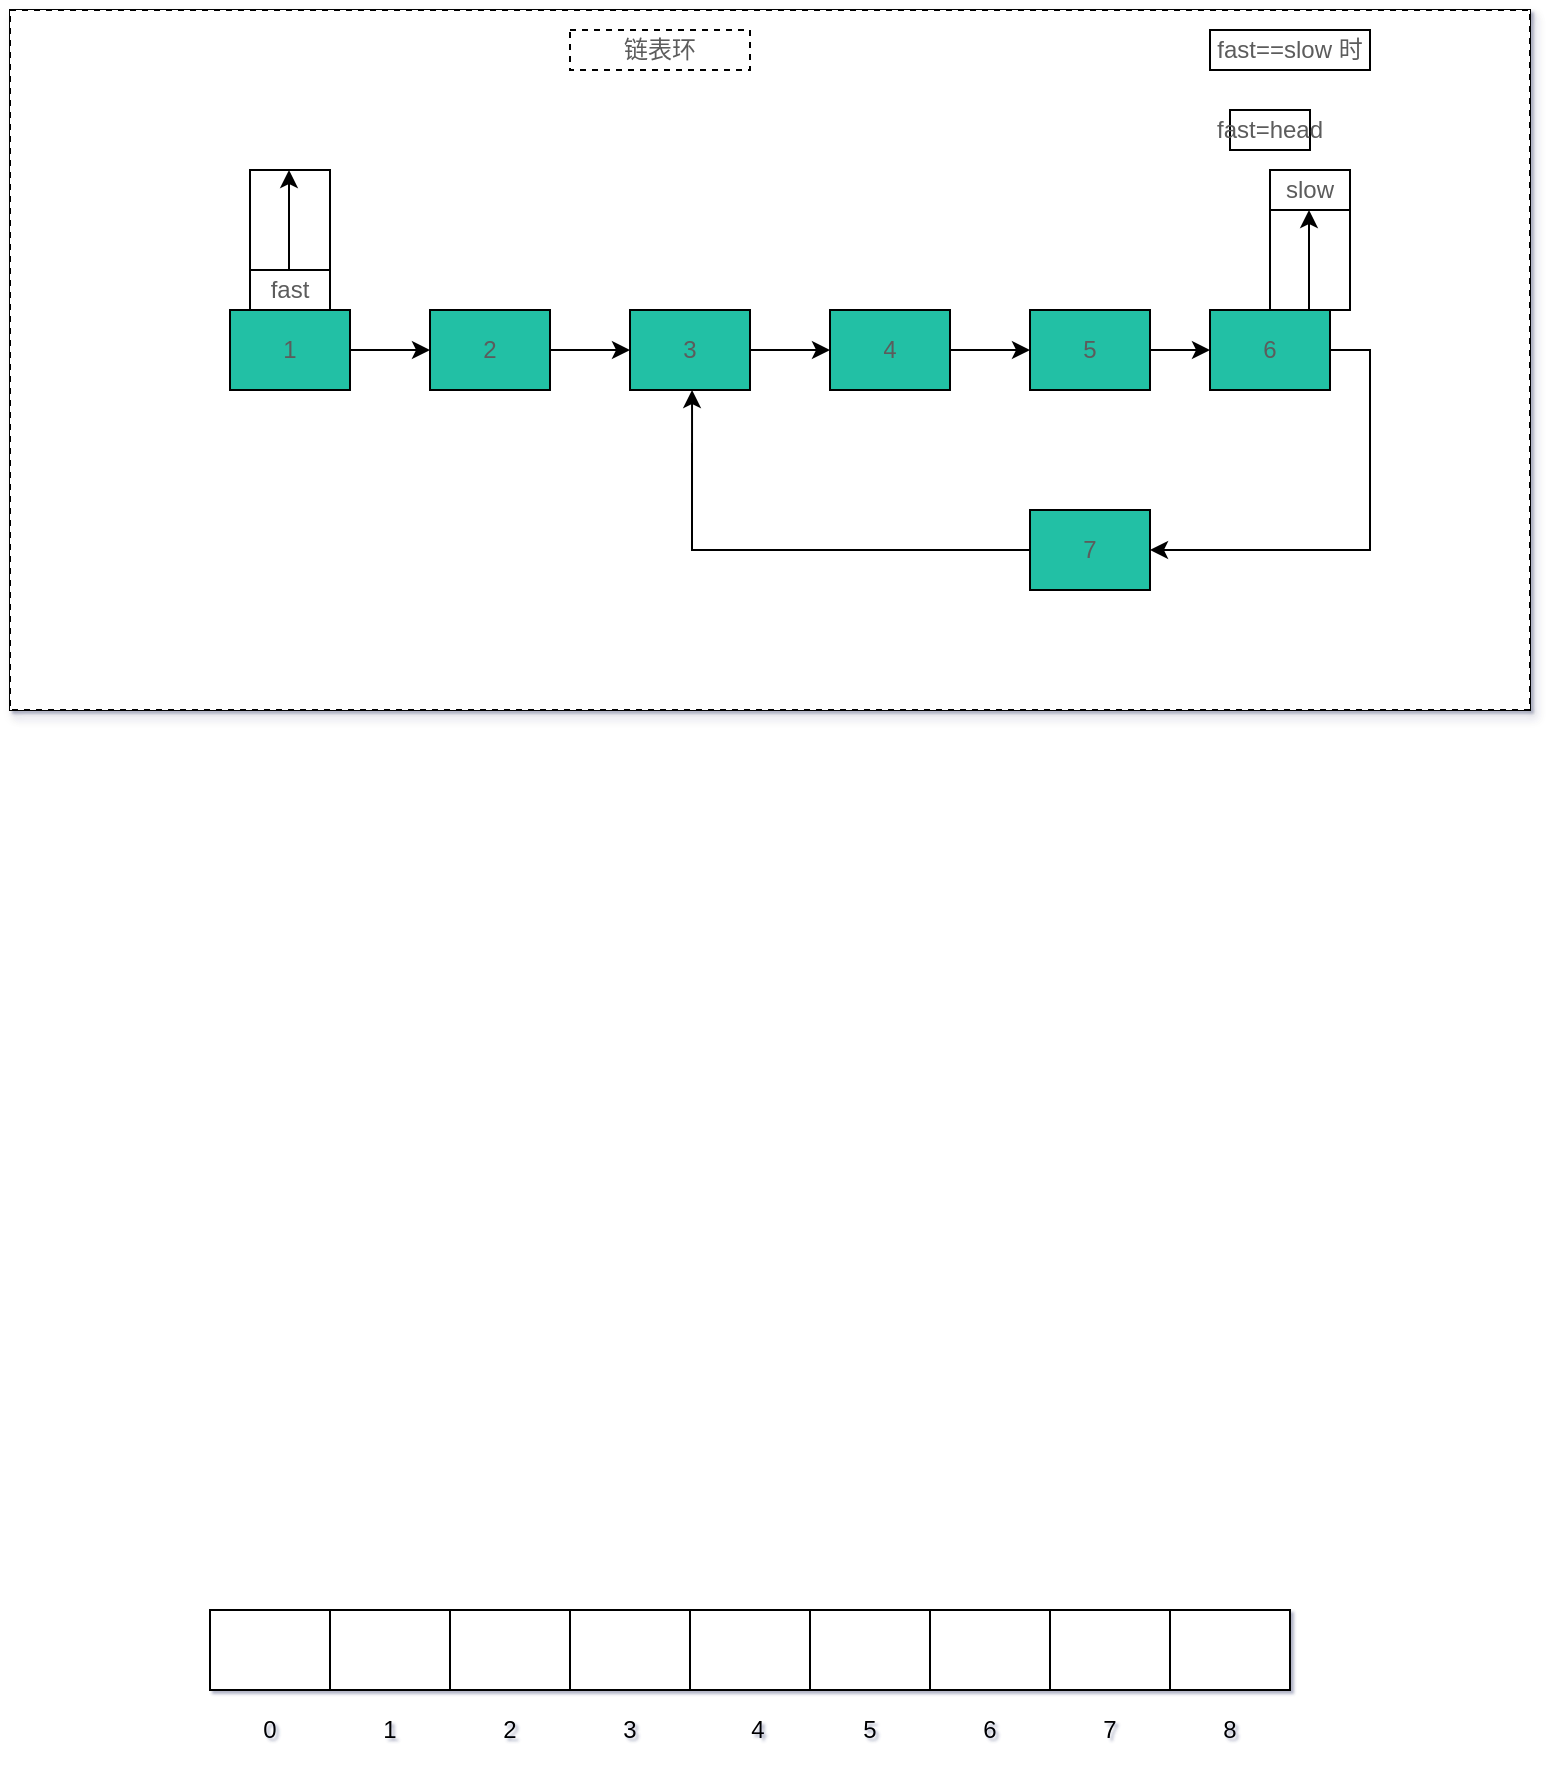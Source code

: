 <mxfile version="14.7.0" type="github">
  <diagram id="fy-eNK8LCn2k6Y5jVGpT" name="Page-1">
    <mxGraphModel dx="1182" dy="1934" grid="1" gridSize="10" guides="1" tooltips="1" connect="1" arrows="1" fold="1" page="1" pageScale="1" pageWidth="827" pageHeight="1169" math="0" shadow="1">
      <root>
        <mxCell id="0" />
        <mxCell id="1" parent="0" />
        <mxCell id="-hWQQMYYdjKTREAFxt4B-1" value="" style="group;shadow=1;strokeColor=#000000;" vertex="1" connectable="0" parent="1">
          <mxGeometry x="20" y="-1140" width="760" height="350" as="geometry" />
        </mxCell>
        <mxCell id="JZ3E73Zgplu5cMtPD8FH-82" value="" style="rounded=0;whiteSpace=wrap;html=1;sketch=0;dashed=1;" parent="-hWQQMYYdjKTREAFxt4B-1" vertex="1">
          <mxGeometry width="760" height="350" as="geometry" />
        </mxCell>
        <mxCell id="JZ3E73Zgplu5cMtPD8FH-19" value="" style="shape=table;html=1;whiteSpace=wrap;startSize=0;container=1;collapsible=0;childLayout=tableLayout;fillColor=#21C0A5;fontColor=#5C5C5C;" parent="-hWQQMYYdjKTREAFxt4B-1" vertex="1">
          <mxGeometry x="110" y="150" width="60" height="40" as="geometry" />
        </mxCell>
        <mxCell id="JZ3E73Zgplu5cMtPD8FH-20" value="" style="shape=partialRectangle;html=1;whiteSpace=wrap;collapsible=0;dropTarget=0;pointerEvents=0;fillColor=none;top=0;left=0;bottom=0;right=0;points=[[0,0.5],[1,0.5]];portConstraint=eastwest;fontColor=#5C5C5C;" parent="JZ3E73Zgplu5cMtPD8FH-19" vertex="1">
          <mxGeometry width="60" height="40" as="geometry" />
        </mxCell>
        <mxCell id="JZ3E73Zgplu5cMtPD8FH-21" value="1" style="shape=partialRectangle;html=1;whiteSpace=wrap;connectable=0;overflow=hidden;fillColor=none;top=0;left=0;bottom=0;right=0;fontColor=#5C5C5C;" parent="JZ3E73Zgplu5cMtPD8FH-20" vertex="1">
          <mxGeometry width="60" height="40" as="geometry" />
        </mxCell>
        <mxCell id="JZ3E73Zgplu5cMtPD8FH-34" value="" style="shape=table;html=1;whiteSpace=wrap;startSize=0;container=1;collapsible=0;childLayout=tableLayout;fillColor=#21C0A5;fontColor=#5C5C5C;" parent="-hWQQMYYdjKTREAFxt4B-1" vertex="1">
          <mxGeometry x="210" y="150" width="60" height="40" as="geometry" />
        </mxCell>
        <mxCell id="JZ3E73Zgplu5cMtPD8FH-35" value="" style="shape=partialRectangle;html=1;whiteSpace=wrap;collapsible=0;dropTarget=0;pointerEvents=0;fillColor=none;top=0;left=0;bottom=0;right=0;points=[[0,0.5],[1,0.5]];portConstraint=eastwest;fontColor=#5C5C5C;" parent="JZ3E73Zgplu5cMtPD8FH-34" vertex="1">
          <mxGeometry width="60" height="40" as="geometry" />
        </mxCell>
        <mxCell id="JZ3E73Zgplu5cMtPD8FH-36" value="2" style="shape=partialRectangle;html=1;whiteSpace=wrap;connectable=0;overflow=hidden;fillColor=none;top=0;left=0;bottom=0;right=0;fontColor=#5C5C5C;" parent="JZ3E73Zgplu5cMtPD8FH-35" vertex="1">
          <mxGeometry width="60" height="40" as="geometry" />
        </mxCell>
        <mxCell id="JZ3E73Zgplu5cMtPD8FH-37" value="" style="shape=table;html=1;whiteSpace=wrap;startSize=0;container=1;collapsible=0;childLayout=tableLayout;fillColor=#21C0A5;fontColor=#5C5C5C;" parent="-hWQQMYYdjKTREAFxt4B-1" vertex="1">
          <mxGeometry x="310" y="150" width="60" height="40" as="geometry" />
        </mxCell>
        <mxCell id="JZ3E73Zgplu5cMtPD8FH-38" value="" style="shape=partialRectangle;html=1;whiteSpace=wrap;collapsible=0;dropTarget=0;pointerEvents=0;fillColor=none;top=0;left=0;bottom=0;right=0;points=[[0,0.5],[1,0.5]];portConstraint=eastwest;fontColor=#5C5C5C;" parent="JZ3E73Zgplu5cMtPD8FH-37" vertex="1">
          <mxGeometry width="60" height="40" as="geometry" />
        </mxCell>
        <mxCell id="JZ3E73Zgplu5cMtPD8FH-39" value="3" style="shape=partialRectangle;html=1;whiteSpace=wrap;connectable=0;overflow=hidden;fillColor=none;top=0;left=0;bottom=0;right=0;fontColor=#5C5C5C;" parent="JZ3E73Zgplu5cMtPD8FH-38" vertex="1">
          <mxGeometry width="60" height="40" as="geometry" />
        </mxCell>
        <mxCell id="JZ3E73Zgplu5cMtPD8FH-40" value="" style="shape=table;html=1;whiteSpace=wrap;startSize=0;container=1;collapsible=0;childLayout=tableLayout;fillColor=#21C0A5;fontColor=#5C5C5C;" parent="-hWQQMYYdjKTREAFxt4B-1" vertex="1">
          <mxGeometry x="510" y="150" width="60" height="40" as="geometry" />
        </mxCell>
        <mxCell id="JZ3E73Zgplu5cMtPD8FH-41" value="" style="shape=partialRectangle;html=1;whiteSpace=wrap;collapsible=0;dropTarget=0;pointerEvents=0;fillColor=none;top=0;left=0;bottom=0;right=0;points=[[0,0.5],[1,0.5]];portConstraint=eastwest;fontColor=#5C5C5C;" parent="JZ3E73Zgplu5cMtPD8FH-40" vertex="1">
          <mxGeometry width="60" height="40" as="geometry" />
        </mxCell>
        <mxCell id="JZ3E73Zgplu5cMtPD8FH-42" value="5" style="shape=partialRectangle;html=1;whiteSpace=wrap;connectable=0;overflow=hidden;fillColor=none;top=0;left=0;bottom=0;right=0;fontColor=#5C5C5C;" parent="JZ3E73Zgplu5cMtPD8FH-41" vertex="1">
          <mxGeometry width="60" height="40" as="geometry" />
        </mxCell>
        <mxCell id="JZ3E73Zgplu5cMtPD8FH-43" value="" style="shape=table;html=1;whiteSpace=wrap;startSize=0;container=1;collapsible=0;childLayout=tableLayout;fillColor=#21C0A5;fontColor=#5C5C5C;" parent="-hWQQMYYdjKTREAFxt4B-1" vertex="1">
          <mxGeometry x="410" y="150" width="60" height="40" as="geometry" />
        </mxCell>
        <mxCell id="JZ3E73Zgplu5cMtPD8FH-44" value="" style="shape=partialRectangle;html=1;whiteSpace=wrap;collapsible=0;dropTarget=0;pointerEvents=0;fillColor=none;top=0;left=0;bottom=0;right=0;points=[[0,0.5],[1,0.5]];portConstraint=eastwest;fontColor=#5C5C5C;" parent="JZ3E73Zgplu5cMtPD8FH-43" vertex="1">
          <mxGeometry width="60" height="40" as="geometry" />
        </mxCell>
        <mxCell id="JZ3E73Zgplu5cMtPD8FH-45" value="4" style="shape=partialRectangle;html=1;whiteSpace=wrap;connectable=0;overflow=hidden;fillColor=none;top=0;left=0;bottom=0;right=0;fontColor=#5C5C5C;" parent="JZ3E73Zgplu5cMtPD8FH-44" vertex="1">
          <mxGeometry width="60" height="40" as="geometry" />
        </mxCell>
        <mxCell id="JZ3E73Zgplu5cMtPD8FH-46" value="" style="shape=table;html=1;whiteSpace=wrap;startSize=0;container=1;collapsible=0;childLayout=tableLayout;fillColor=#21C0A5;fontColor=#5C5C5C;" parent="-hWQQMYYdjKTREAFxt4B-1" vertex="1">
          <mxGeometry x="510" y="250" width="60" height="40" as="geometry" />
        </mxCell>
        <mxCell id="JZ3E73Zgplu5cMtPD8FH-47" value="" style="shape=partialRectangle;html=1;whiteSpace=wrap;collapsible=0;dropTarget=0;pointerEvents=0;fillColor=none;top=0;left=0;bottom=0;right=0;points=[[0,0.5],[1,0.5]];portConstraint=eastwest;fontColor=#5C5C5C;" parent="JZ3E73Zgplu5cMtPD8FH-46" vertex="1">
          <mxGeometry width="60" height="40" as="geometry" />
        </mxCell>
        <mxCell id="JZ3E73Zgplu5cMtPD8FH-48" value="7" style="shape=partialRectangle;html=1;whiteSpace=wrap;connectable=0;overflow=hidden;fillColor=none;top=0;left=0;bottom=0;right=0;fontColor=#5C5C5C;" parent="JZ3E73Zgplu5cMtPD8FH-47" vertex="1">
          <mxGeometry width="60" height="40" as="geometry" />
        </mxCell>
        <mxCell id="JZ3E73Zgplu5cMtPD8FH-49" value="" style="shape=table;html=1;whiteSpace=wrap;startSize=0;container=1;collapsible=0;childLayout=tableLayout;fillColor=#21C0A5;fontColor=#5C5C5C;" parent="-hWQQMYYdjKTREAFxt4B-1" vertex="1">
          <mxGeometry x="600" y="150" width="60" height="40" as="geometry" />
        </mxCell>
        <mxCell id="JZ3E73Zgplu5cMtPD8FH-50" value="" style="shape=partialRectangle;html=1;whiteSpace=wrap;collapsible=0;dropTarget=0;pointerEvents=0;fillColor=none;top=0;left=0;bottom=0;right=0;points=[[0,0.5],[1,0.5]];portConstraint=eastwest;fontColor=#5C5C5C;" parent="JZ3E73Zgplu5cMtPD8FH-49" vertex="1">
          <mxGeometry width="60" height="40" as="geometry" />
        </mxCell>
        <mxCell id="JZ3E73Zgplu5cMtPD8FH-51" value="6" style="shape=partialRectangle;html=1;whiteSpace=wrap;connectable=0;overflow=hidden;fillColor=none;top=0;left=0;bottom=0;right=0;fontColor=#5C5C5C;" parent="JZ3E73Zgplu5cMtPD8FH-50" vertex="1">
          <mxGeometry width="60" height="40" as="geometry" />
        </mxCell>
        <mxCell id="JZ3E73Zgplu5cMtPD8FH-52" style="edgeStyle=orthogonalEdgeStyle;rounded=0;orthogonalLoop=1;jettySize=auto;html=1;entryX=0;entryY=0.5;entryDx=0;entryDy=0;fontColor=#5C5C5C;" parent="-hWQQMYYdjKTREAFxt4B-1" source="JZ3E73Zgplu5cMtPD8FH-20" target="JZ3E73Zgplu5cMtPD8FH-35" edge="1">
          <mxGeometry relative="1" as="geometry" />
        </mxCell>
        <mxCell id="JZ3E73Zgplu5cMtPD8FH-53" style="edgeStyle=orthogonalEdgeStyle;rounded=0;orthogonalLoop=1;jettySize=auto;html=1;entryX=0;entryY=0.5;entryDx=0;entryDy=0;fontColor=#5C5C5C;" parent="-hWQQMYYdjKTREAFxt4B-1" source="JZ3E73Zgplu5cMtPD8FH-35" target="JZ3E73Zgplu5cMtPD8FH-38" edge="1">
          <mxGeometry relative="1" as="geometry" />
        </mxCell>
        <mxCell id="JZ3E73Zgplu5cMtPD8FH-54" style="edgeStyle=orthogonalEdgeStyle;rounded=0;orthogonalLoop=1;jettySize=auto;html=1;exitX=1;exitY=0.5;exitDx=0;exitDy=0;entryX=0;entryY=0.5;entryDx=0;entryDy=0;fontColor=#5C5C5C;" parent="-hWQQMYYdjKTREAFxt4B-1" source="JZ3E73Zgplu5cMtPD8FH-38" target="JZ3E73Zgplu5cMtPD8FH-44" edge="1">
          <mxGeometry relative="1" as="geometry" />
        </mxCell>
        <mxCell id="JZ3E73Zgplu5cMtPD8FH-55" style="edgeStyle=orthogonalEdgeStyle;rounded=0;orthogonalLoop=1;jettySize=auto;html=1;exitX=1;exitY=0.5;exitDx=0;exitDy=0;entryX=0;entryY=0.5;entryDx=0;entryDy=0;fontColor=#5C5C5C;" parent="-hWQQMYYdjKTREAFxt4B-1" source="JZ3E73Zgplu5cMtPD8FH-44" target="JZ3E73Zgplu5cMtPD8FH-41" edge="1">
          <mxGeometry relative="1" as="geometry" />
        </mxCell>
        <mxCell id="JZ3E73Zgplu5cMtPD8FH-56" style="edgeStyle=orthogonalEdgeStyle;rounded=0;orthogonalLoop=1;jettySize=auto;html=1;exitX=1;exitY=0.5;exitDx=0;exitDy=0;entryX=0;entryY=0.5;entryDx=0;entryDy=0;fontColor=#5C5C5C;" parent="-hWQQMYYdjKTREAFxt4B-1" source="JZ3E73Zgplu5cMtPD8FH-41" target="JZ3E73Zgplu5cMtPD8FH-50" edge="1">
          <mxGeometry relative="1" as="geometry" />
        </mxCell>
        <mxCell id="JZ3E73Zgplu5cMtPD8FH-57" style="edgeStyle=orthogonalEdgeStyle;rounded=0;orthogonalLoop=1;jettySize=auto;html=1;exitX=1;exitY=0.5;exitDx=0;exitDy=0;entryX=1;entryY=0.5;entryDx=0;entryDy=0;fontColor=#5C5C5C;" parent="-hWQQMYYdjKTREAFxt4B-1" source="JZ3E73Zgplu5cMtPD8FH-50" target="JZ3E73Zgplu5cMtPD8FH-47" edge="1">
          <mxGeometry relative="1" as="geometry" />
        </mxCell>
        <mxCell id="JZ3E73Zgplu5cMtPD8FH-58" style="edgeStyle=orthogonalEdgeStyle;rounded=0;orthogonalLoop=1;jettySize=auto;html=1;exitX=0;exitY=0.5;exitDx=0;exitDy=0;entryX=0.517;entryY=1;entryDx=0;entryDy=0;entryPerimeter=0;fontColor=#5C5C5C;" parent="-hWQQMYYdjKTREAFxt4B-1" source="JZ3E73Zgplu5cMtPD8FH-47" target="JZ3E73Zgplu5cMtPD8FH-38" edge="1">
          <mxGeometry relative="1" as="geometry" />
        </mxCell>
        <mxCell id="JZ3E73Zgplu5cMtPD8FH-70" value="" style="group;fontColor=#5C5C5C;strokeColor=#000000;" parent="-hWQQMYYdjKTREAFxt4B-1" vertex="1" connectable="0">
          <mxGeometry x="630" y="80" width="40" height="70" as="geometry" />
        </mxCell>
        <mxCell id="JZ3E73Zgplu5cMtPD8FH-62" value="" style="endArrow=classic;html=1;fontColor=#5C5C5C;" parent="JZ3E73Zgplu5cMtPD8FH-70" edge="1">
          <mxGeometry width="50" height="50" relative="1" as="geometry">
            <mxPoint x="19.5" y="70" as="sourcePoint" />
            <mxPoint x="19.5" y="20" as="targetPoint" />
          </mxGeometry>
        </mxCell>
        <mxCell id="JZ3E73Zgplu5cMtPD8FH-63" value="slow" style="text;html=1;fillColor=none;align=center;verticalAlign=middle;whiteSpace=wrap;rounded=0;fontColor=#5C5C5C;strokeColor=#000000;" parent="JZ3E73Zgplu5cMtPD8FH-70" vertex="1">
          <mxGeometry width="40" height="20" as="geometry" />
        </mxCell>
        <mxCell id="JZ3E73Zgplu5cMtPD8FH-78" value="" style="group;fontColor=#5C5C5C;strokeColor=#000000;" parent="-hWQQMYYdjKTREAFxt4B-1" vertex="1" connectable="0">
          <mxGeometry x="120" y="80" width="40" height="70" as="geometry" />
        </mxCell>
        <mxCell id="JZ3E73Zgplu5cMtPD8FH-72" value="" style="endArrow=classic;html=1;fontColor=#5C5C5C;" parent="JZ3E73Zgplu5cMtPD8FH-78" edge="1">
          <mxGeometry width="50" height="50" relative="1" as="geometry">
            <mxPoint x="19.5" y="50" as="sourcePoint" />
            <mxPoint x="19.5" as="targetPoint" />
          </mxGeometry>
        </mxCell>
        <mxCell id="JZ3E73Zgplu5cMtPD8FH-73" value="fast" style="text;html=1;fillColor=none;align=center;verticalAlign=middle;whiteSpace=wrap;rounded=0;sketch=0;fontColor=#5C5C5C;strokeColor=#000000;" parent="JZ3E73Zgplu5cMtPD8FH-78" vertex="1">
          <mxGeometry y="50" width="40" height="20" as="geometry" />
        </mxCell>
        <mxCell id="JZ3E73Zgplu5cMtPD8FH-79" value="fast==slow 时" style="text;html=1;fillColor=none;align=center;verticalAlign=middle;whiteSpace=wrap;rounded=0;sketch=0;fontColor=#5C5C5C;strokeColor=#000000;" parent="-hWQQMYYdjKTREAFxt4B-1" vertex="1">
          <mxGeometry x="600" y="10" width="80" height="20" as="geometry" />
        </mxCell>
        <mxCell id="JZ3E73Zgplu5cMtPD8FH-80" value="fast=head" style="text;html=1;fillColor=none;align=center;verticalAlign=middle;whiteSpace=wrap;rounded=0;sketch=0;fontColor=#5C5C5C;strokeColor=#000000;" parent="-hWQQMYYdjKTREAFxt4B-1" vertex="1">
          <mxGeometry x="610" y="50" width="40" height="20" as="geometry" />
        </mxCell>
        <mxCell id="JZ3E73Zgplu5cMtPD8FH-83" value="链表环" style="text;html=1;fillColor=none;align=center;verticalAlign=middle;whiteSpace=wrap;rounded=0;dashed=1;sketch=0;fontColor=#5C5C5C;strokeColor=#000000;" parent="-hWQQMYYdjKTREAFxt4B-1" vertex="1">
          <mxGeometry x="280" y="10" width="90" height="20" as="geometry" />
        </mxCell>
        <mxCell id="-hWQQMYYdjKTREAFxt4B-37" value="" style="group" vertex="1" connectable="0" parent="1">
          <mxGeometry x="120" y="-340" width="540" height="70" as="geometry" />
        </mxCell>
        <mxCell id="-hWQQMYYdjKTREAFxt4B-14" value="" style="shape=table;html=1;whiteSpace=wrap;startSize=0;container=1;collapsible=0;childLayout=tableLayout;" vertex="1" parent="-hWQQMYYdjKTREAFxt4B-37">
          <mxGeometry width="540" height="40" as="geometry" />
        </mxCell>
        <mxCell id="-hWQQMYYdjKTREAFxt4B-15" value="" style="shape=partialRectangle;html=1;whiteSpace=wrap;collapsible=0;dropTarget=0;pointerEvents=0;fillColor=none;top=0;left=0;bottom=0;right=0;points=[[0,0.5],[1,0.5]];portConstraint=eastwest;" vertex="1" parent="-hWQQMYYdjKTREAFxt4B-14">
          <mxGeometry width="540" height="40" as="geometry" />
        </mxCell>
        <mxCell id="-hWQQMYYdjKTREAFxt4B-16" value="" style="shape=partialRectangle;html=1;whiteSpace=wrap;connectable=0;overflow=hidden;fillColor=none;top=0;left=0;bottom=0;right=0;" vertex="1" parent="-hWQQMYYdjKTREAFxt4B-15">
          <mxGeometry width="60" height="40" as="geometry" />
        </mxCell>
        <mxCell id="-hWQQMYYdjKTREAFxt4B-17" value="" style="shape=partialRectangle;html=1;whiteSpace=wrap;connectable=0;overflow=hidden;fillColor=none;top=0;left=0;bottom=0;right=0;" vertex="1" parent="-hWQQMYYdjKTREAFxt4B-15">
          <mxGeometry x="60" width="60" height="40" as="geometry" />
        </mxCell>
        <mxCell id="-hWQQMYYdjKTREAFxt4B-18" value="" style="shape=partialRectangle;html=1;whiteSpace=wrap;connectable=0;overflow=hidden;fillColor=none;top=0;left=0;bottom=0;right=0;" vertex="1" parent="-hWQQMYYdjKTREAFxt4B-15">
          <mxGeometry x="120" width="60" height="40" as="geometry" />
        </mxCell>
        <mxCell id="-hWQQMYYdjKTREAFxt4B-19" value="" style="shape=partialRectangle;html=1;whiteSpace=wrap;connectable=0;overflow=hidden;fillColor=none;top=0;left=0;bottom=0;right=0;" vertex="1" parent="-hWQQMYYdjKTREAFxt4B-15">
          <mxGeometry x="180" width="60" height="40" as="geometry" />
        </mxCell>
        <mxCell id="-hWQQMYYdjKTREAFxt4B-20" value="" style="shape=partialRectangle;html=1;whiteSpace=wrap;connectable=0;overflow=hidden;fillColor=none;top=0;left=0;bottom=0;right=0;" vertex="1" parent="-hWQQMYYdjKTREAFxt4B-15">
          <mxGeometry x="240" width="60" height="40" as="geometry" />
        </mxCell>
        <mxCell id="-hWQQMYYdjKTREAFxt4B-21" value="" style="shape=partialRectangle;html=1;whiteSpace=wrap;connectable=0;overflow=hidden;fillColor=none;top=0;left=0;bottom=0;right=0;" vertex="1" parent="-hWQQMYYdjKTREAFxt4B-15">
          <mxGeometry x="300" width="60" height="40" as="geometry" />
        </mxCell>
        <mxCell id="-hWQQMYYdjKTREAFxt4B-22" value="" style="shape=partialRectangle;html=1;whiteSpace=wrap;connectable=0;overflow=hidden;fillColor=none;top=0;left=0;bottom=0;right=0;" vertex="1" parent="-hWQQMYYdjKTREAFxt4B-15">
          <mxGeometry x="360" width="60" height="40" as="geometry" />
        </mxCell>
        <mxCell id="-hWQQMYYdjKTREAFxt4B-23" value="" style="shape=partialRectangle;html=1;whiteSpace=wrap;connectable=0;overflow=hidden;fillColor=none;top=0;left=0;bottom=0;right=0;" vertex="1" parent="-hWQQMYYdjKTREAFxt4B-15">
          <mxGeometry x="420" width="60" height="40" as="geometry" />
        </mxCell>
        <mxCell id="-hWQQMYYdjKTREAFxt4B-24" value="" style="shape=partialRectangle;html=1;whiteSpace=wrap;connectable=0;overflow=hidden;fillColor=none;top=0;left=0;bottom=0;right=0;" vertex="1" parent="-hWQQMYYdjKTREAFxt4B-15">
          <mxGeometry x="480" width="60" height="40" as="geometry" />
        </mxCell>
        <mxCell id="-hWQQMYYdjKTREAFxt4B-35" value="7" style="text;html=1;strokeColor=none;fillColor=none;align=center;verticalAlign=middle;whiteSpace=wrap;rounded=0;shadow=1;" vertex="1" parent="-hWQQMYYdjKTREAFxt4B-37">
          <mxGeometry x="430" y="50" width="40" height="20" as="geometry" />
        </mxCell>
        <mxCell id="-hWQQMYYdjKTREAFxt4B-36" value="8" style="text;html=1;strokeColor=none;fillColor=none;align=center;verticalAlign=middle;whiteSpace=wrap;rounded=0;shadow=1;" vertex="1" parent="-hWQQMYYdjKTREAFxt4B-37">
          <mxGeometry x="490" y="50" width="40" height="20" as="geometry" />
        </mxCell>
        <mxCell id="-hWQQMYYdjKTREAFxt4B-38" value="" style="group" vertex="1" connectable="0" parent="-hWQQMYYdjKTREAFxt4B-37">
          <mxGeometry x="10" y="50" width="400" height="20" as="geometry" />
        </mxCell>
        <mxCell id="-hWQQMYYdjKTREAFxt4B-28" value="0" style="text;html=1;strokeColor=none;fillColor=none;align=center;verticalAlign=middle;whiteSpace=wrap;rounded=0;shadow=1;" vertex="1" parent="-hWQQMYYdjKTREAFxt4B-38">
          <mxGeometry width="40" height="20" as="geometry" />
        </mxCell>
        <mxCell id="-hWQQMYYdjKTREAFxt4B-29" value="1" style="text;html=1;strokeColor=none;fillColor=none;align=center;verticalAlign=middle;whiteSpace=wrap;rounded=0;shadow=1;" vertex="1" parent="-hWQQMYYdjKTREAFxt4B-38">
          <mxGeometry x="60" width="40" height="20" as="geometry" />
        </mxCell>
        <mxCell id="-hWQQMYYdjKTREAFxt4B-30" value="2" style="text;html=1;strokeColor=none;fillColor=none;align=center;verticalAlign=middle;whiteSpace=wrap;rounded=0;shadow=1;" vertex="1" parent="-hWQQMYYdjKTREAFxt4B-38">
          <mxGeometry x="120" width="40" height="20" as="geometry" />
        </mxCell>
        <mxCell id="-hWQQMYYdjKTREAFxt4B-31" value="3" style="text;html=1;strokeColor=none;fillColor=none;align=center;verticalAlign=middle;whiteSpace=wrap;rounded=0;shadow=1;" vertex="1" parent="-hWQQMYYdjKTREAFxt4B-38">
          <mxGeometry x="180" width="40" height="20" as="geometry" />
        </mxCell>
        <mxCell id="-hWQQMYYdjKTREAFxt4B-32" value="4" style="text;html=1;strokeColor=none;fillColor=none;align=center;verticalAlign=middle;whiteSpace=wrap;rounded=0;shadow=1;" vertex="1" parent="-hWQQMYYdjKTREAFxt4B-38">
          <mxGeometry x="244" width="40" height="20" as="geometry" />
        </mxCell>
        <mxCell id="-hWQQMYYdjKTREAFxt4B-33" value="5" style="text;html=1;strokeColor=none;fillColor=none;align=center;verticalAlign=middle;whiteSpace=wrap;rounded=0;shadow=1;" vertex="1" parent="-hWQQMYYdjKTREAFxt4B-38">
          <mxGeometry x="300" width="40" height="20" as="geometry" />
        </mxCell>
        <mxCell id="-hWQQMYYdjKTREAFxt4B-34" value="6" style="text;html=1;strokeColor=none;fillColor=none;align=center;verticalAlign=middle;whiteSpace=wrap;rounded=0;shadow=1;" vertex="1" parent="-hWQQMYYdjKTREAFxt4B-38">
          <mxGeometry x="360" width="40" height="20" as="geometry" />
        </mxCell>
      </root>
    </mxGraphModel>
  </diagram>
</mxfile>
